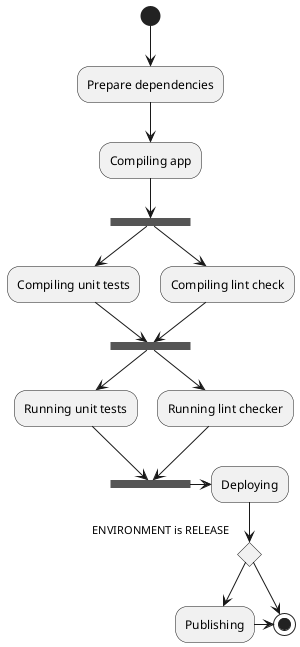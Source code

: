 @startuml
(*) --> "Prepare dependencies"
-->"Compiling app"

--> ===B1===
-->"Compiling unit tests"
--> ===B2===

===B1=== -->"Compiling lint check"
--> ===B2===

===B2=== --> "Running unit tests"
--> ===B3===

===B2=== --> "Running lint checker"
--> ===B3===

===B3=== -> "Deploying"
if "ENVIRONMENT is RELEASE" then
    -> "Publishing" 
    -> (*)
else 
    --> (*)
@enduml